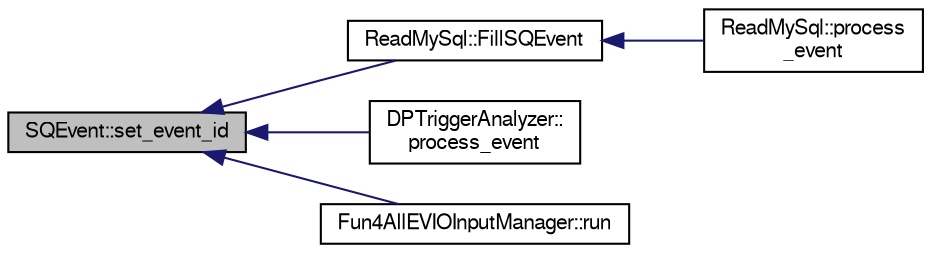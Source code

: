 digraph "SQEvent::set_event_id"
{
  bgcolor="transparent";
  edge [fontname="FreeSans",fontsize="10",labelfontname="FreeSans",labelfontsize="10"];
  node [fontname="FreeSans",fontsize="10",shape=record];
  rankdir="LR";
  Node1 [label="SQEvent::set_event_id",height=0.2,width=0.4,color="black", fillcolor="grey75", style="filled" fontcolor="black"];
  Node1 -> Node2 [dir="back",color="midnightblue",fontsize="10",style="solid",fontname="FreeSans"];
  Node2 [label="ReadMySql::FillSQEvent",height=0.2,width=0.4,color="black",URL="$db/dda/classReadMySql.html#a404aa7b14dbb98abc5f3115182a8ec56"];
  Node2 -> Node3 [dir="back",color="midnightblue",fontsize="10",style="solid",fontname="FreeSans"];
  Node3 [label="ReadMySql::process\l_event",height=0.2,width=0.4,color="black",URL="$db/dda/classReadMySql.html#aef5367b1b70eb7b88d513750e78fc872"];
  Node1 -> Node4 [dir="back",color="midnightblue",fontsize="10",style="solid",fontname="FreeSans"];
  Node4 [label="DPTriggerAnalyzer::\lprocess_event",height=0.2,width=0.4,color="black",URL="$d8/dda/classDPTriggerAnalyzer.html#af71bdac68acca94700335d0e3be50250",tooltip="event processing "];
  Node1 -> Node5 [dir="back",color="midnightblue",fontsize="10",style="solid",fontname="FreeSans"];
  Node5 [label="Fun4AllEVIOInputManager::run",height=0.2,width=0.4,color="black",URL="$d3/d97/classFun4AllEVIOInputManager.html#af61a28facba084aad29bf788ef2d28e7"];
}
